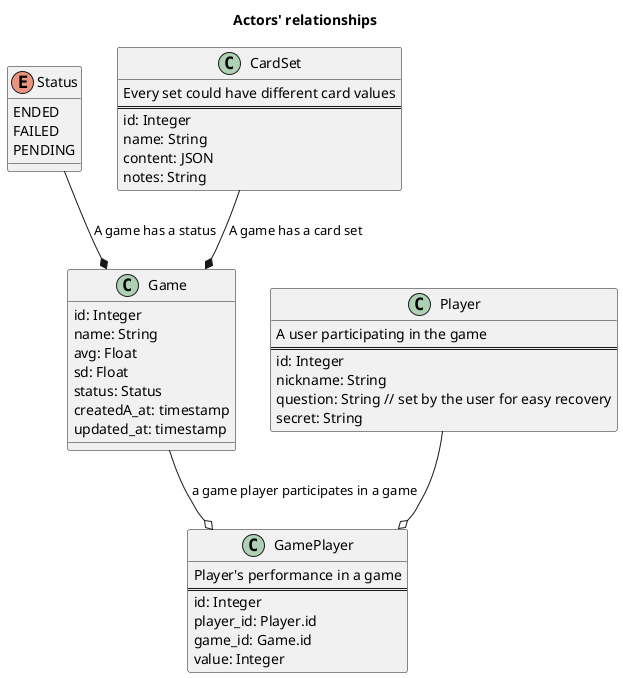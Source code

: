 
@startuml
title Actors' relationships

enum Status {
  ENDED
  FAILED
  PENDING
}
class Player {
  A user participating in the game
  ==
  id: Integer
  nickname: String
  question: String // set by the user for easy recovery
  secret: String
}

class Game {
  id: Integer
  name: String
  avg: Float
  sd: Float
  status: Status
  createdA_at: timestamp
  updated_at: timestamp
}

class GamePlayer {
  Player's performance in a game
  ===
  id: Integer
  player_id: Player.id
  game_id: Game.id
  value: Integer
}

class CardSet {
  Every set could have different card values
  ===
  id: Integer
  name: String
  content: JSON
  notes: String
}

Game --o GamePlayer : "a game player participates in a game"
Player --o GamePlayer

CardSet --* Game : "A game has a card set"
Status --* Game : "A game has a status"

@enduml

